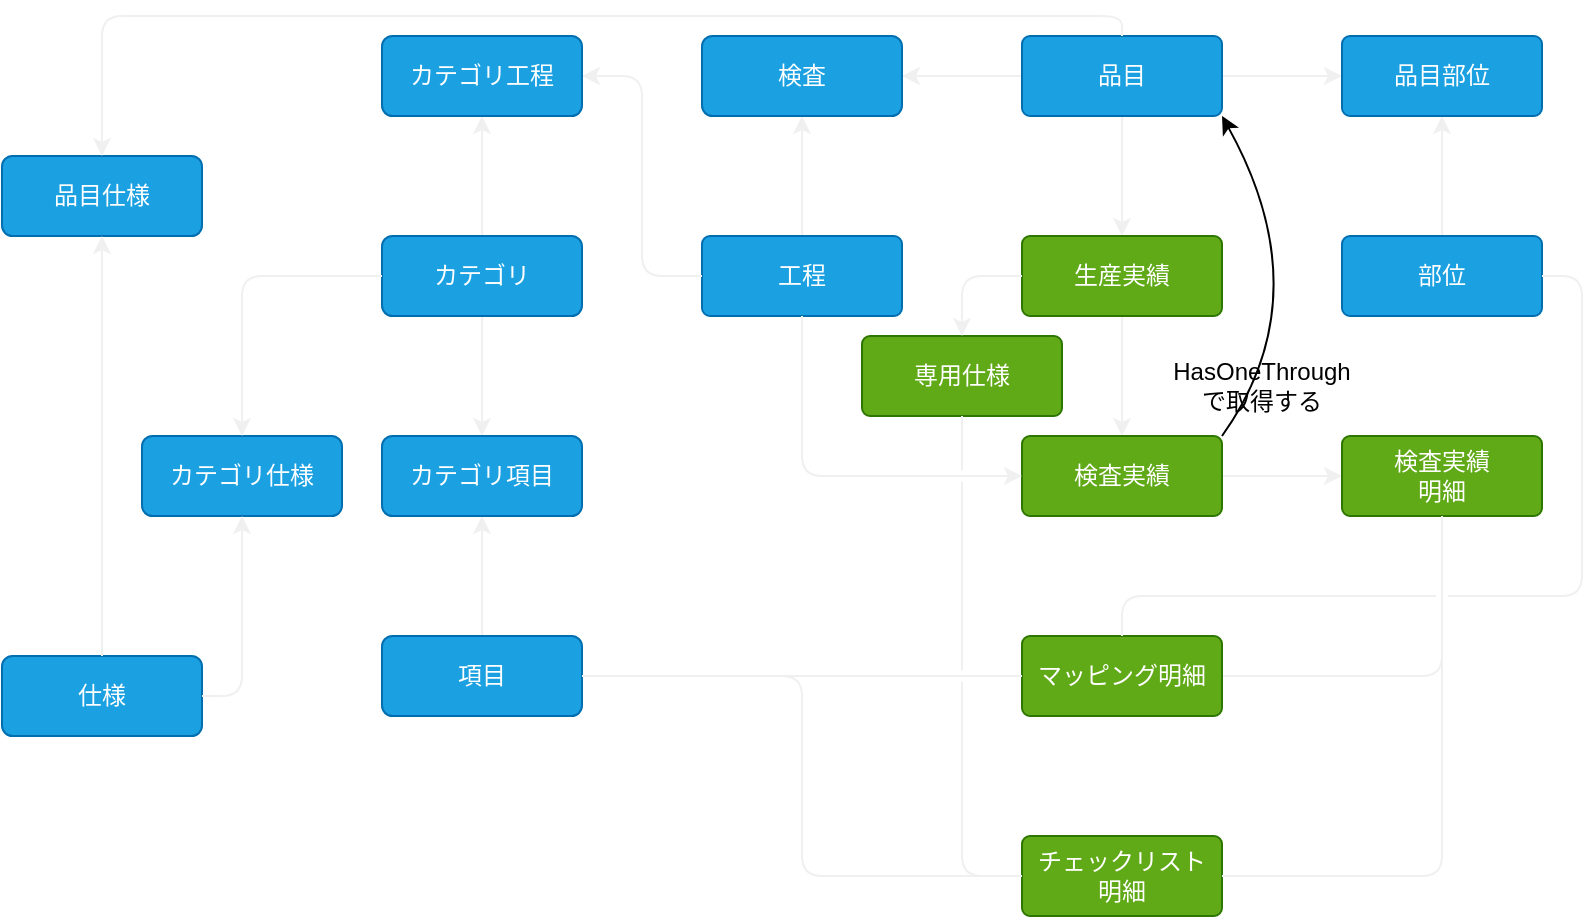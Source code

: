 <mxfile>
    <diagram id="mohe93XXMIRudalptO-s" name="ページ1">
        <mxGraphModel dx="991" dy="519" grid="1" gridSize="10" guides="1" tooltips="1" connect="1" arrows="1" fold="1" page="1" pageScale="1" pageWidth="827" pageHeight="1169" background="none" math="0" shadow="0">
            <root>
                <mxCell id="0"/>
                <mxCell id="1" parent="0"/>
                <mxCell id="19" value="" style="edgeStyle=none;html=1;entryX=0.5;entryY=1;entryDx=0;entryDy=0;strokeColor=#F0F0F0;" parent="1" source="15" target="23" edge="1">
                    <mxGeometry relative="1" as="geometry">
                        <mxPoint x="410" y="80" as="sourcePoint"/>
                    </mxGeometry>
                </mxCell>
                <mxCell id="15" value="工程" style="rounded=1;arcSize=10;whiteSpace=wrap;html=1;align=center;fillColor=#1ba1e2;fontColor=#ffffff;strokeColor=#006EAF;" parent="1" vertex="1">
                    <mxGeometry x="360" y="140" width="100" height="40" as="geometry"/>
                </mxCell>
                <mxCell id="18" value="" style="edgeStyle=orthogonalEdgeStyle;html=1;entryX=0;entryY=0.5;entryDx=0;entryDy=0;strokeColor=#F0F0F0;exitX=1;exitY=0.5;exitDx=0;exitDy=0;" parent="1" source="16" target="20" edge="1">
                    <mxGeometry relative="1" as="geometry"/>
                </mxCell>
                <mxCell id="24" value="" style="edgeStyle=orthogonalEdgeStyle;html=1;strokeColor=#F0F0F0;entryX=1;entryY=0.5;entryDx=0;entryDy=0;exitX=0;exitY=0.5;exitDx=0;exitDy=0;" parent="1" source="16" target="23" edge="1">
                    <mxGeometry relative="1" as="geometry"/>
                </mxCell>
                <mxCell id="28" value="" style="edgeStyle=none;curved=1;html=1;strokeColor=#F0F0F0;" parent="1" source="16" target="27" edge="1">
                    <mxGeometry relative="1" as="geometry"/>
                </mxCell>
                <mxCell id="16" value="品目" style="rounded=1;arcSize=10;whiteSpace=wrap;html=1;align=center;fillColor=#1ba1e2;fontColor=#ffffff;strokeColor=#006EAF;" parent="1" vertex="1">
                    <mxGeometry x="520" y="40" width="100" height="40" as="geometry"/>
                </mxCell>
                <mxCell id="21" value="" style="edgeStyle=none;html=1;strokeColor=#F0F0F0;" parent="1" source="17" target="20" edge="1">
                    <mxGeometry relative="1" as="geometry"/>
                </mxCell>
                <mxCell id="17" value="部位" style="rounded=1;arcSize=10;whiteSpace=wrap;html=1;align=center;fillColor=#1ba1e2;fontColor=#ffffff;strokeColor=#006EAF;" parent="1" vertex="1">
                    <mxGeometry x="680" y="140" width="100" height="40" as="geometry"/>
                </mxCell>
                <mxCell id="20" value="品目部位" style="rounded=1;arcSize=10;whiteSpace=wrap;html=1;align=center;fillColor=#1ba1e2;fontColor=#ffffff;strokeColor=#006EAF;" parent="1" vertex="1">
                    <mxGeometry x="680" y="40" width="100" height="40" as="geometry"/>
                </mxCell>
                <mxCell id="40" value="" style="edgeStyle=orthogonalEdgeStyle;html=1;entryX=1;entryY=0.5;entryDx=0;entryDy=0;strokeColor=#F0F0F0;exitX=0;exitY=0.5;exitDx=0;exitDy=0;" parent="1" source="15" target="39" edge="1">
                    <mxGeometry relative="1" as="geometry">
                        <mxPoint x="360" y="60" as="sourcePoint"/>
                    </mxGeometry>
                </mxCell>
                <mxCell id="23" value="検査" style="rounded=1;arcSize=13;whiteSpace=wrap;html=1;align=center;fillColor=#1ba1e2;fontColor=#ffffff;strokeColor=#006EAF;" parent="1" vertex="1">
                    <mxGeometry x="360" y="40" width="100" height="40" as="geometry"/>
                </mxCell>
                <mxCell id="43" style="edgeStyle=none;html=1;entryX=0.5;entryY=0;entryDx=0;entryDy=0;rounded=0;jumpStyle=none;exitX=0.5;exitY=1;exitDx=0;exitDy=0;strokeColor=#F0F0F0;" parent="1" source="27" target="42" edge="1">
                    <mxGeometry relative="1" as="geometry"/>
                </mxCell>
                <mxCell id="27" value="生産実績" style="rounded=1;arcSize=10;whiteSpace=wrap;html=1;align=center;fillColor=#60a917;fontColor=#ffffff;strokeColor=#2D7600;" parent="1" vertex="1">
                    <mxGeometry x="520" y="140" width="100" height="40" as="geometry"/>
                </mxCell>
                <mxCell id="38" value="" style="edgeStyle=none;curved=1;html=1;strokeColor=#F0F0F0;entryX=0.5;entryY=0;entryDx=0;entryDy=0;" parent="1" source="35" target="67" edge="1">
                    <mxGeometry relative="1" as="geometry"/>
                </mxCell>
                <mxCell id="41" value="" style="edgeStyle=none;curved=1;html=1;entryX=0.5;entryY=1;entryDx=0;entryDy=0;strokeColor=#F0F0F0;" parent="1" source="35" target="39" edge="1">
                    <mxGeometry relative="1" as="geometry"/>
                </mxCell>
                <mxCell id="35" value="カテゴリ" style="rounded=1;arcSize=13;whiteSpace=wrap;html=1;align=center;fillColor=#1ba1e2;fontColor=#ffffff;strokeColor=#006EAF;" parent="1" vertex="1">
                    <mxGeometry x="200" y="140" width="100" height="40" as="geometry"/>
                </mxCell>
                <mxCell id="68" value="" style="edgeStyle=orthogonalEdgeStyle;rounded=1;jumpStyle=gap;html=1;strokeColor=#F0F0F0;" parent="1" source="37" target="67" edge="1">
                    <mxGeometry relative="1" as="geometry"/>
                </mxCell>
                <mxCell id="37" value="項目" style="rounded=1;arcSize=13;whiteSpace=wrap;html=1;align=center;fillColor=#1ba1e2;fontColor=#ffffff;strokeColor=#006EAF;" parent="1" vertex="1">
                    <mxGeometry x="200" y="340" width="100" height="40" as="geometry"/>
                </mxCell>
                <mxCell id="39" value="カテゴリ工程" style="rounded=1;arcSize=13;whiteSpace=wrap;html=1;align=center;fillColor=#1ba1e2;fontColor=#ffffff;strokeColor=#006EAF;" parent="1" vertex="1">
                    <mxGeometry x="200" y="40" width="100" height="40" as="geometry"/>
                </mxCell>
                <mxCell id="50" value="" style="edgeStyle=orthogonalEdgeStyle;rounded=0;jumpStyle=none;html=1;strokeColor=#F0F0F0;" parent="1" source="42" target="49" edge="1">
                    <mxGeometry relative="1" as="geometry"/>
                </mxCell>
                <mxCell id="42" value="検査実績" style="rounded=1;arcSize=10;whiteSpace=wrap;html=1;align=center;fillColor=#60a917;fontColor=#ffffff;strokeColor=#2D7600;" parent="1" vertex="1">
                    <mxGeometry x="520" y="240" width="100" height="40" as="geometry"/>
                </mxCell>
                <mxCell id="47" value="" style="edgeStyle=orthogonalEdgeStyle;html=1;exitX=0.5;exitY=1;exitDx=0;exitDy=0;strokeColor=#F0F0F0;entryX=0;entryY=0.5;entryDx=0;entryDy=0;jumpStyle=gap;" parent="1" source="15" target="42" edge="1">
                    <mxGeometry relative="1" as="geometry">
                        <mxPoint x="250" y="80.0" as="sourcePoint"/>
                        <mxPoint x="350" y="370" as="targetPoint"/>
                    </mxGeometry>
                </mxCell>
                <mxCell id="52" value="" style="edgeStyle=orthogonalEdgeStyle;rounded=1;jumpStyle=none;html=1;exitX=0.5;exitY=1;exitDx=0;exitDy=0;endArrow=none;endFill=0;strokeColor=#F0F0F0;entryX=1;entryY=0.5;entryDx=0;entryDy=0;" parent="1" source="49" target="51" edge="1">
                    <mxGeometry relative="1" as="geometry"/>
                </mxCell>
                <mxCell id="49" value="検査実績&lt;br&gt;明細" style="rounded=1;arcSize=10;whiteSpace=wrap;html=1;align=center;fillColor=#60a917;fontColor=#ffffff;strokeColor=#2D7600;" parent="1" vertex="1">
                    <mxGeometry x="680" y="240" width="100" height="40" as="geometry"/>
                </mxCell>
                <mxCell id="51" value="マッピング明細" style="rounded=1;arcSize=10;whiteSpace=wrap;html=1;align=center;fillColor=#60a917;fontColor=#ffffff;strokeColor=#2D7600;" parent="1" vertex="1">
                    <mxGeometry x="520" y="340" width="100" height="40" as="geometry"/>
                </mxCell>
                <mxCell id="56" value="" style="edgeStyle=orthogonalEdgeStyle;rounded=1;jumpStyle=line;html=1;endArrow=none;endFill=0;strokeColor=#F0F0F0;entryX=0;entryY=0.5;entryDx=0;entryDy=0;" parent="1" source="37" target="51" edge="1">
                    <mxGeometry relative="1" as="geometry">
                        <mxPoint x="590" y="440" as="sourcePoint"/>
                        <mxPoint x="240" y="530" as="targetPoint"/>
                    </mxGeometry>
                </mxCell>
                <mxCell id="58" value="チェックリスト&lt;br&gt;明細" style="rounded=1;arcSize=10;whiteSpace=wrap;html=1;align=center;fillColor=#60a917;fontColor=#ffffff;strokeColor=#2D7600;" parent="1" vertex="1">
                    <mxGeometry x="520" y="440" width="100" height="40" as="geometry"/>
                </mxCell>
                <mxCell id="59" value="" style="edgeStyle=orthogonalEdgeStyle;rounded=1;jumpStyle=none;html=1;exitX=0.5;exitY=1;exitDx=0;exitDy=0;endArrow=none;endFill=0;entryX=1;entryY=0.5;entryDx=0;entryDy=0;strokeColor=#F0F0F0;" parent="1" source="49" target="58" edge="1">
                    <mxGeometry relative="1" as="geometry">
                        <mxPoint x="590" y="440" as="sourcePoint"/>
                        <mxPoint x="430" y="520" as="targetPoint"/>
                    </mxGeometry>
                </mxCell>
                <mxCell id="65" value="" style="edgeStyle=orthogonalEdgeStyle;rounded=1;jumpStyle=line;html=1;exitX=1;exitY=0.5;exitDx=0;exitDy=0;endArrow=none;endFill=0;strokeColor=#F0F0F0;entryX=0;entryY=0.5;entryDx=0;entryDy=0;" parent="1" source="37" target="58" edge="1">
                    <mxGeometry relative="1" as="geometry">
                        <mxPoint x="250" y="320" as="sourcePoint"/>
                        <mxPoint x="380" y="540" as="targetPoint"/>
                    </mxGeometry>
                </mxCell>
                <mxCell id="67" value="カテゴリ項目" style="rounded=1;arcSize=13;whiteSpace=wrap;html=1;align=center;fillColor=#1ba1e2;fontColor=#ffffff;strokeColor=#006EAF;" parent="1" vertex="1">
                    <mxGeometry x="200" y="240" width="100" height="40" as="geometry"/>
                </mxCell>
                <mxCell id="69" value="" style="edgeStyle=orthogonalEdgeStyle;html=1;strokeColor=#F0F0F0;endArrow=none;endFill=0;jumpStyle=gap;exitX=1;exitY=0.5;exitDx=0;exitDy=0;entryX=0.5;entryY=0;entryDx=0;entryDy=0;" parent="1" source="17" target="51" edge="1">
                    <mxGeometry relative="1" as="geometry">
                        <mxPoint x="730" y="140" as="sourcePoint"/>
                        <mxPoint x="630" y="360" as="targetPoint"/>
                        <Array as="points">
                            <mxPoint x="800" y="160"/>
                            <mxPoint x="800" y="320"/>
                            <mxPoint x="570" y="320"/>
                        </Array>
                    </mxGeometry>
                </mxCell>
                <mxCell id="70" value="HasOneThrough&lt;br&gt;で取得する" style="text;html=1;strokeColor=none;fillColor=none;align=center;verticalAlign=middle;whiteSpace=wrap;rounded=0;" parent="1" vertex="1">
                    <mxGeometry x="583" y="200" width="114" height="30" as="geometry"/>
                </mxCell>
                <mxCell id="71" value="" style="curved=1;endArrow=classic;html=1;entryX=1;entryY=1;entryDx=0;entryDy=0;exitX=1;exitY=0;exitDx=0;exitDy=0;" parent="1" source="42" target="16" edge="1">
                    <mxGeometry width="50" height="50" relative="1" as="geometry">
                        <mxPoint x="520" y="240" as="sourcePoint"/>
                        <mxPoint x="570" y="240" as="targetPoint"/>
                        <Array as="points">
                            <mxPoint x="670" y="170"/>
                        </Array>
                    </mxGeometry>
                </mxCell>
                <mxCell id="75" value="専用仕様" style="rounded=1;arcSize=10;whiteSpace=wrap;html=1;align=center;fillColor=#60a917;fontColor=#ffffff;strokeColor=#2D7600;" parent="1" vertex="1">
                    <mxGeometry x="440" y="190" width="100" height="40" as="geometry"/>
                </mxCell>
                <mxCell id="76" value="" style="edgeStyle=orthogonalEdgeStyle;html=1;strokeColor=#F0F0F0;entryX=0.5;entryY=0;entryDx=0;entryDy=0;exitX=0;exitY=0.5;exitDx=0;exitDy=0;" parent="1" source="27" target="75" edge="1">
                    <mxGeometry relative="1" as="geometry">
                        <mxPoint x="520" y="60" as="sourcePoint"/>
                        <mxPoint x="460" y="60" as="targetPoint"/>
                    </mxGeometry>
                </mxCell>
                <mxCell id="77" value="" style="edgeStyle=orthogonalEdgeStyle;html=1;strokeColor=#F0F0F0;entryX=0;entryY=0.5;entryDx=0;entryDy=0;exitX=0.5;exitY=1;exitDx=0;exitDy=0;endArrow=none;endFill=0;jumpStyle=gap;" parent="1" source="75" target="58" edge="1">
                    <mxGeometry relative="1" as="geometry">
                        <mxPoint x="400" y="280" as="sourcePoint"/>
                        <mxPoint x="460" y="420" as="targetPoint"/>
                    </mxGeometry>
                </mxCell>
                <mxCell id="78" value="仕様" style="rounded=1;arcSize=13;whiteSpace=wrap;html=1;align=center;fillColor=#1ba1e2;fontColor=#ffffff;strokeColor=#006EAF;" parent="1" vertex="1">
                    <mxGeometry x="10" y="350" width="100" height="40" as="geometry"/>
                </mxCell>
                <mxCell id="79" value="品目仕様" style="rounded=1;arcSize=13;whiteSpace=wrap;html=1;align=center;fillColor=#1ba1e2;fontColor=#ffffff;strokeColor=#006EAF;" parent="1" vertex="1">
                    <mxGeometry x="10" y="100" width="100" height="40" as="geometry"/>
                </mxCell>
                <mxCell id="80" value="" style="edgeStyle=orthogonalEdgeStyle;rounded=1;jumpStyle=gap;html=1;strokeColor=#F0F0F0;entryX=0.5;entryY=1;entryDx=0;entryDy=0;exitX=0.5;exitY=0;exitDx=0;exitDy=0;" parent="1" source="78" target="79" edge="1">
                    <mxGeometry relative="1" as="geometry">
                        <mxPoint x="50" y="340" as="sourcePoint"/>
                        <mxPoint x="170" y="280" as="targetPoint"/>
                    </mxGeometry>
                </mxCell>
                <mxCell id="81" value="" style="edgeStyle=orthogonalEdgeStyle;html=1;strokeColor=#F0F0F0;exitX=0.5;exitY=0;exitDx=0;exitDy=0;entryX=0.5;entryY=0;entryDx=0;entryDy=0;" parent="1" source="16" target="79" edge="1">
                    <mxGeometry relative="1" as="geometry">
                        <mxPoint x="60" y="240" as="sourcePoint"/>
                        <mxPoint x="30" y="180" as="targetPoint"/>
                    </mxGeometry>
                </mxCell>
                <mxCell id="82" value="カテゴリ仕様" style="rounded=1;arcSize=13;whiteSpace=wrap;html=1;align=center;fillColor=#1ba1e2;fontColor=#ffffff;strokeColor=#006EAF;" parent="1" vertex="1">
                    <mxGeometry x="80" y="240" width="100" height="40" as="geometry"/>
                </mxCell>
                <mxCell id="83" value="" style="edgeStyle=orthogonalEdgeStyle;rounded=1;jumpStyle=gap;html=1;strokeColor=#F0F0F0;entryX=0.5;entryY=1;entryDx=0;entryDy=0;exitX=1;exitY=0.5;exitDx=0;exitDy=0;" parent="1" source="78" target="82" edge="1">
                    <mxGeometry relative="1" as="geometry">
                        <mxPoint x="-60" y="340" as="sourcePoint"/>
                        <mxPoint x="-60" y="180" as="targetPoint"/>
                    </mxGeometry>
                </mxCell>
                <mxCell id="84" value="" style="edgeStyle=orthogonalEdgeStyle;rounded=1;jumpStyle=gap;html=1;strokeColor=#F0F0F0;entryX=0.5;entryY=0;entryDx=0;entryDy=0;exitX=0;exitY=0.5;exitDx=0;exitDy=0;" parent="1" source="35" target="82" edge="1">
                    <mxGeometry relative="1" as="geometry">
                        <mxPoint x="-10" y="360" as="sourcePoint"/>
                        <mxPoint x="40" y="280" as="targetPoint"/>
                    </mxGeometry>
                </mxCell>
            </root>
        </mxGraphModel>
    </diagram>
</mxfile>
